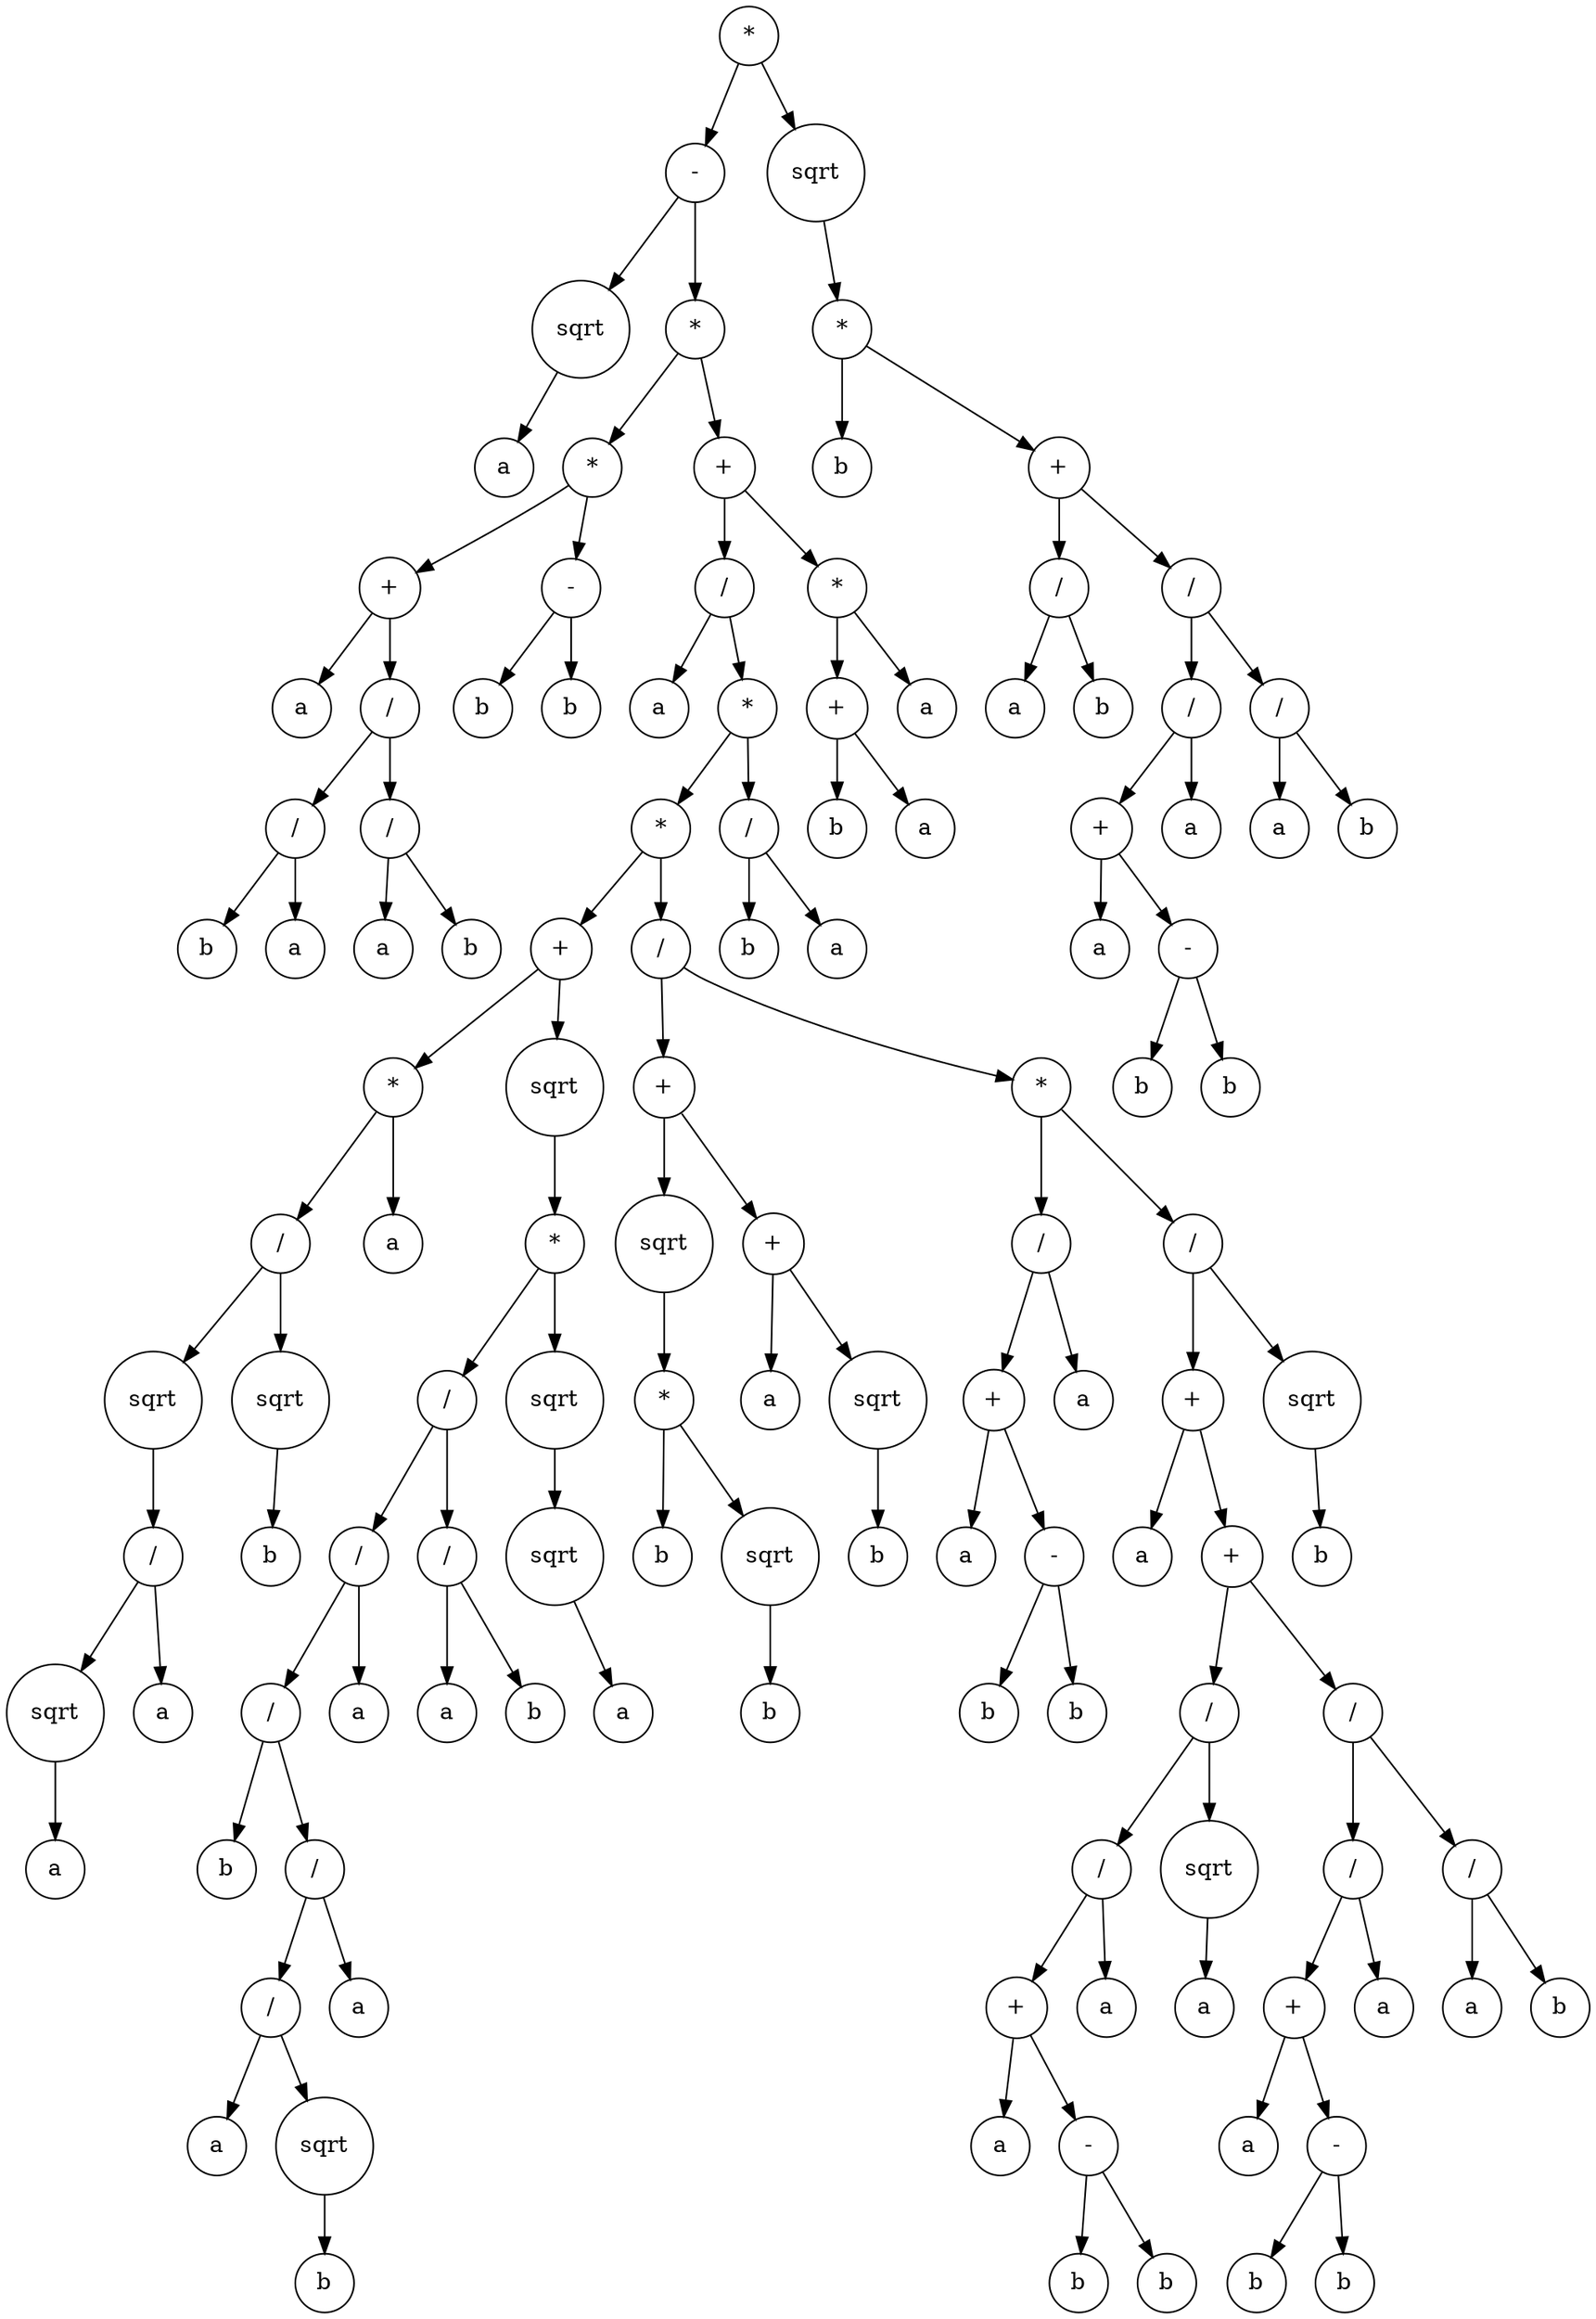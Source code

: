 digraph g {
graph [ordering=out];
node [shape=circle];
n[label = "*"];
n0[label = "-"];
n00[label = "sqrt"];
n000[label = "a"];
n00 -> n000;
n0 -> n00;
n01[label = "*"];
n010[label = "*"];
n0100[label = "+"];
n01000[label = "a"];
n0100 -> n01000;
n01001[label = "/"];
n010010[label = "/"];
n0100100[label = "b"];
n010010 -> n0100100;
n0100101[label = "a"];
n010010 -> n0100101;
n01001 -> n010010;
n010011[label = "/"];
n0100110[label = "a"];
n010011 -> n0100110;
n0100111[label = "b"];
n010011 -> n0100111;
n01001 -> n010011;
n0100 -> n01001;
n010 -> n0100;
n0101[label = "-"];
n01010[label = "b"];
n0101 -> n01010;
n01011[label = "b"];
n0101 -> n01011;
n010 -> n0101;
n01 -> n010;
n011[label = "+"];
n0110[label = "/"];
n01100[label = "a"];
n0110 -> n01100;
n01101[label = "*"];
n011010[label = "*"];
n0110100[label = "+"];
n01101000[label = "*"];
n011010000[label = "/"];
n0110100000[label = "sqrt"];
n01101000000[label = "/"];
n011010000000[label = "sqrt"];
n0110100000000[label = "a"];
n011010000000 -> n0110100000000;
n01101000000 -> n011010000000;
n011010000001[label = "a"];
n01101000000 -> n011010000001;
n0110100000 -> n01101000000;
n011010000 -> n0110100000;
n0110100001[label = "sqrt"];
n01101000010[label = "b"];
n0110100001 -> n01101000010;
n011010000 -> n0110100001;
n01101000 -> n011010000;
n011010001[label = "a"];
n01101000 -> n011010001;
n0110100 -> n01101000;
n01101001[label = "sqrt"];
n011010010[label = "*"];
n0110100100[label = "/"];
n01101001000[label = "/"];
n011010010000[label = "/"];
n0110100100000[label = "b"];
n011010010000 -> n0110100100000;
n0110100100001[label = "/"];
n01101001000010[label = "/"];
n011010010000100[label = "a"];
n01101001000010 -> n011010010000100;
n011010010000101[label = "sqrt"];
n0110100100001010[label = "b"];
n011010010000101 -> n0110100100001010;
n01101001000010 -> n011010010000101;
n0110100100001 -> n01101001000010;
n01101001000011[label = "a"];
n0110100100001 -> n01101001000011;
n011010010000 -> n0110100100001;
n01101001000 -> n011010010000;
n011010010001[label = "a"];
n01101001000 -> n011010010001;
n0110100100 -> n01101001000;
n01101001001[label = "/"];
n011010010010[label = "a"];
n01101001001 -> n011010010010;
n011010010011[label = "b"];
n01101001001 -> n011010010011;
n0110100100 -> n01101001001;
n011010010 -> n0110100100;
n0110100101[label = "sqrt"];
n01101001010[label = "sqrt"];
n011010010100[label = "a"];
n01101001010 -> n011010010100;
n0110100101 -> n01101001010;
n011010010 -> n0110100101;
n01101001 -> n011010010;
n0110100 -> n01101001;
n011010 -> n0110100;
n0110101[label = "/"];
n01101010[label = "+"];
n011010100[label = "sqrt"];
n0110101000[label = "*"];
n01101010000[label = "b"];
n0110101000 -> n01101010000;
n01101010001[label = "sqrt"];
n011010100010[label = "b"];
n01101010001 -> n011010100010;
n0110101000 -> n01101010001;
n011010100 -> n0110101000;
n01101010 -> n011010100;
n011010101[label = "+"];
n0110101010[label = "a"];
n011010101 -> n0110101010;
n0110101011[label = "sqrt"];
n01101010110[label = "b"];
n0110101011 -> n01101010110;
n011010101 -> n0110101011;
n01101010 -> n011010101;
n0110101 -> n01101010;
n01101011[label = "*"];
n011010110[label = "/"];
n0110101100[label = "+"];
n01101011000[label = "a"];
n0110101100 -> n01101011000;
n01101011001[label = "-"];
n011010110010[label = "b"];
n01101011001 -> n011010110010;
n011010110011[label = "b"];
n01101011001 -> n011010110011;
n0110101100 -> n01101011001;
n011010110 -> n0110101100;
n0110101101[label = "a"];
n011010110 -> n0110101101;
n01101011 -> n011010110;
n011010111[label = "/"];
n0110101110[label = "+"];
n01101011100[label = "a"];
n0110101110 -> n01101011100;
n01101011101[label = "+"];
n011010111010[label = "/"];
n0110101110100[label = "/"];
n01101011101000[label = "+"];
n011010111010000[label = "a"];
n01101011101000 -> n011010111010000;
n011010111010001[label = "-"];
n0110101110100010[label = "b"];
n011010111010001 -> n0110101110100010;
n0110101110100011[label = "b"];
n011010111010001 -> n0110101110100011;
n01101011101000 -> n011010111010001;
n0110101110100 -> n01101011101000;
n01101011101001[label = "a"];
n0110101110100 -> n01101011101001;
n011010111010 -> n0110101110100;
n0110101110101[label = "sqrt"];
n01101011101010[label = "a"];
n0110101110101 -> n01101011101010;
n011010111010 -> n0110101110101;
n01101011101 -> n011010111010;
n011010111011[label = "/"];
n0110101110110[label = "/"];
n01101011101100[label = "+"];
n011010111011000[label = "a"];
n01101011101100 -> n011010111011000;
n011010111011001[label = "-"];
n0110101110110010[label = "b"];
n011010111011001 -> n0110101110110010;
n0110101110110011[label = "b"];
n011010111011001 -> n0110101110110011;
n01101011101100 -> n011010111011001;
n0110101110110 -> n01101011101100;
n01101011101101[label = "a"];
n0110101110110 -> n01101011101101;
n011010111011 -> n0110101110110;
n0110101110111[label = "/"];
n01101011101110[label = "a"];
n0110101110111 -> n01101011101110;
n01101011101111[label = "b"];
n0110101110111 -> n01101011101111;
n011010111011 -> n0110101110111;
n01101011101 -> n011010111011;
n0110101110 -> n01101011101;
n011010111 -> n0110101110;
n0110101111[label = "sqrt"];
n01101011110[label = "b"];
n0110101111 -> n01101011110;
n011010111 -> n0110101111;
n01101011 -> n011010111;
n0110101 -> n01101011;
n011010 -> n0110101;
n01101 -> n011010;
n011011[label = "/"];
n0110110[label = "b"];
n011011 -> n0110110;
n0110111[label = "a"];
n011011 -> n0110111;
n01101 -> n011011;
n0110 -> n01101;
n011 -> n0110;
n0111[label = "*"];
n01110[label = "+"];
n011100[label = "b"];
n01110 -> n011100;
n011101[label = "a"];
n01110 -> n011101;
n0111 -> n01110;
n01111[label = "a"];
n0111 -> n01111;
n011 -> n0111;
n01 -> n011;
n0 -> n01;
n -> n0;
n1[label = "sqrt"];
n10[label = "*"];
n100[label = "b"];
n10 -> n100;
n101[label = "+"];
n1010[label = "/"];
n10100[label = "a"];
n1010 -> n10100;
n10101[label = "b"];
n1010 -> n10101;
n101 -> n1010;
n1011[label = "/"];
n10110[label = "/"];
n101100[label = "+"];
n1011000[label = "a"];
n101100 -> n1011000;
n1011001[label = "-"];
n10110010[label = "b"];
n1011001 -> n10110010;
n10110011[label = "b"];
n1011001 -> n10110011;
n101100 -> n1011001;
n10110 -> n101100;
n101101[label = "a"];
n10110 -> n101101;
n1011 -> n10110;
n10111[label = "/"];
n101110[label = "a"];
n10111 -> n101110;
n101111[label = "b"];
n10111 -> n101111;
n1011 -> n10111;
n101 -> n1011;
n10 -> n101;
n1 -> n10;
n -> n1;
}
